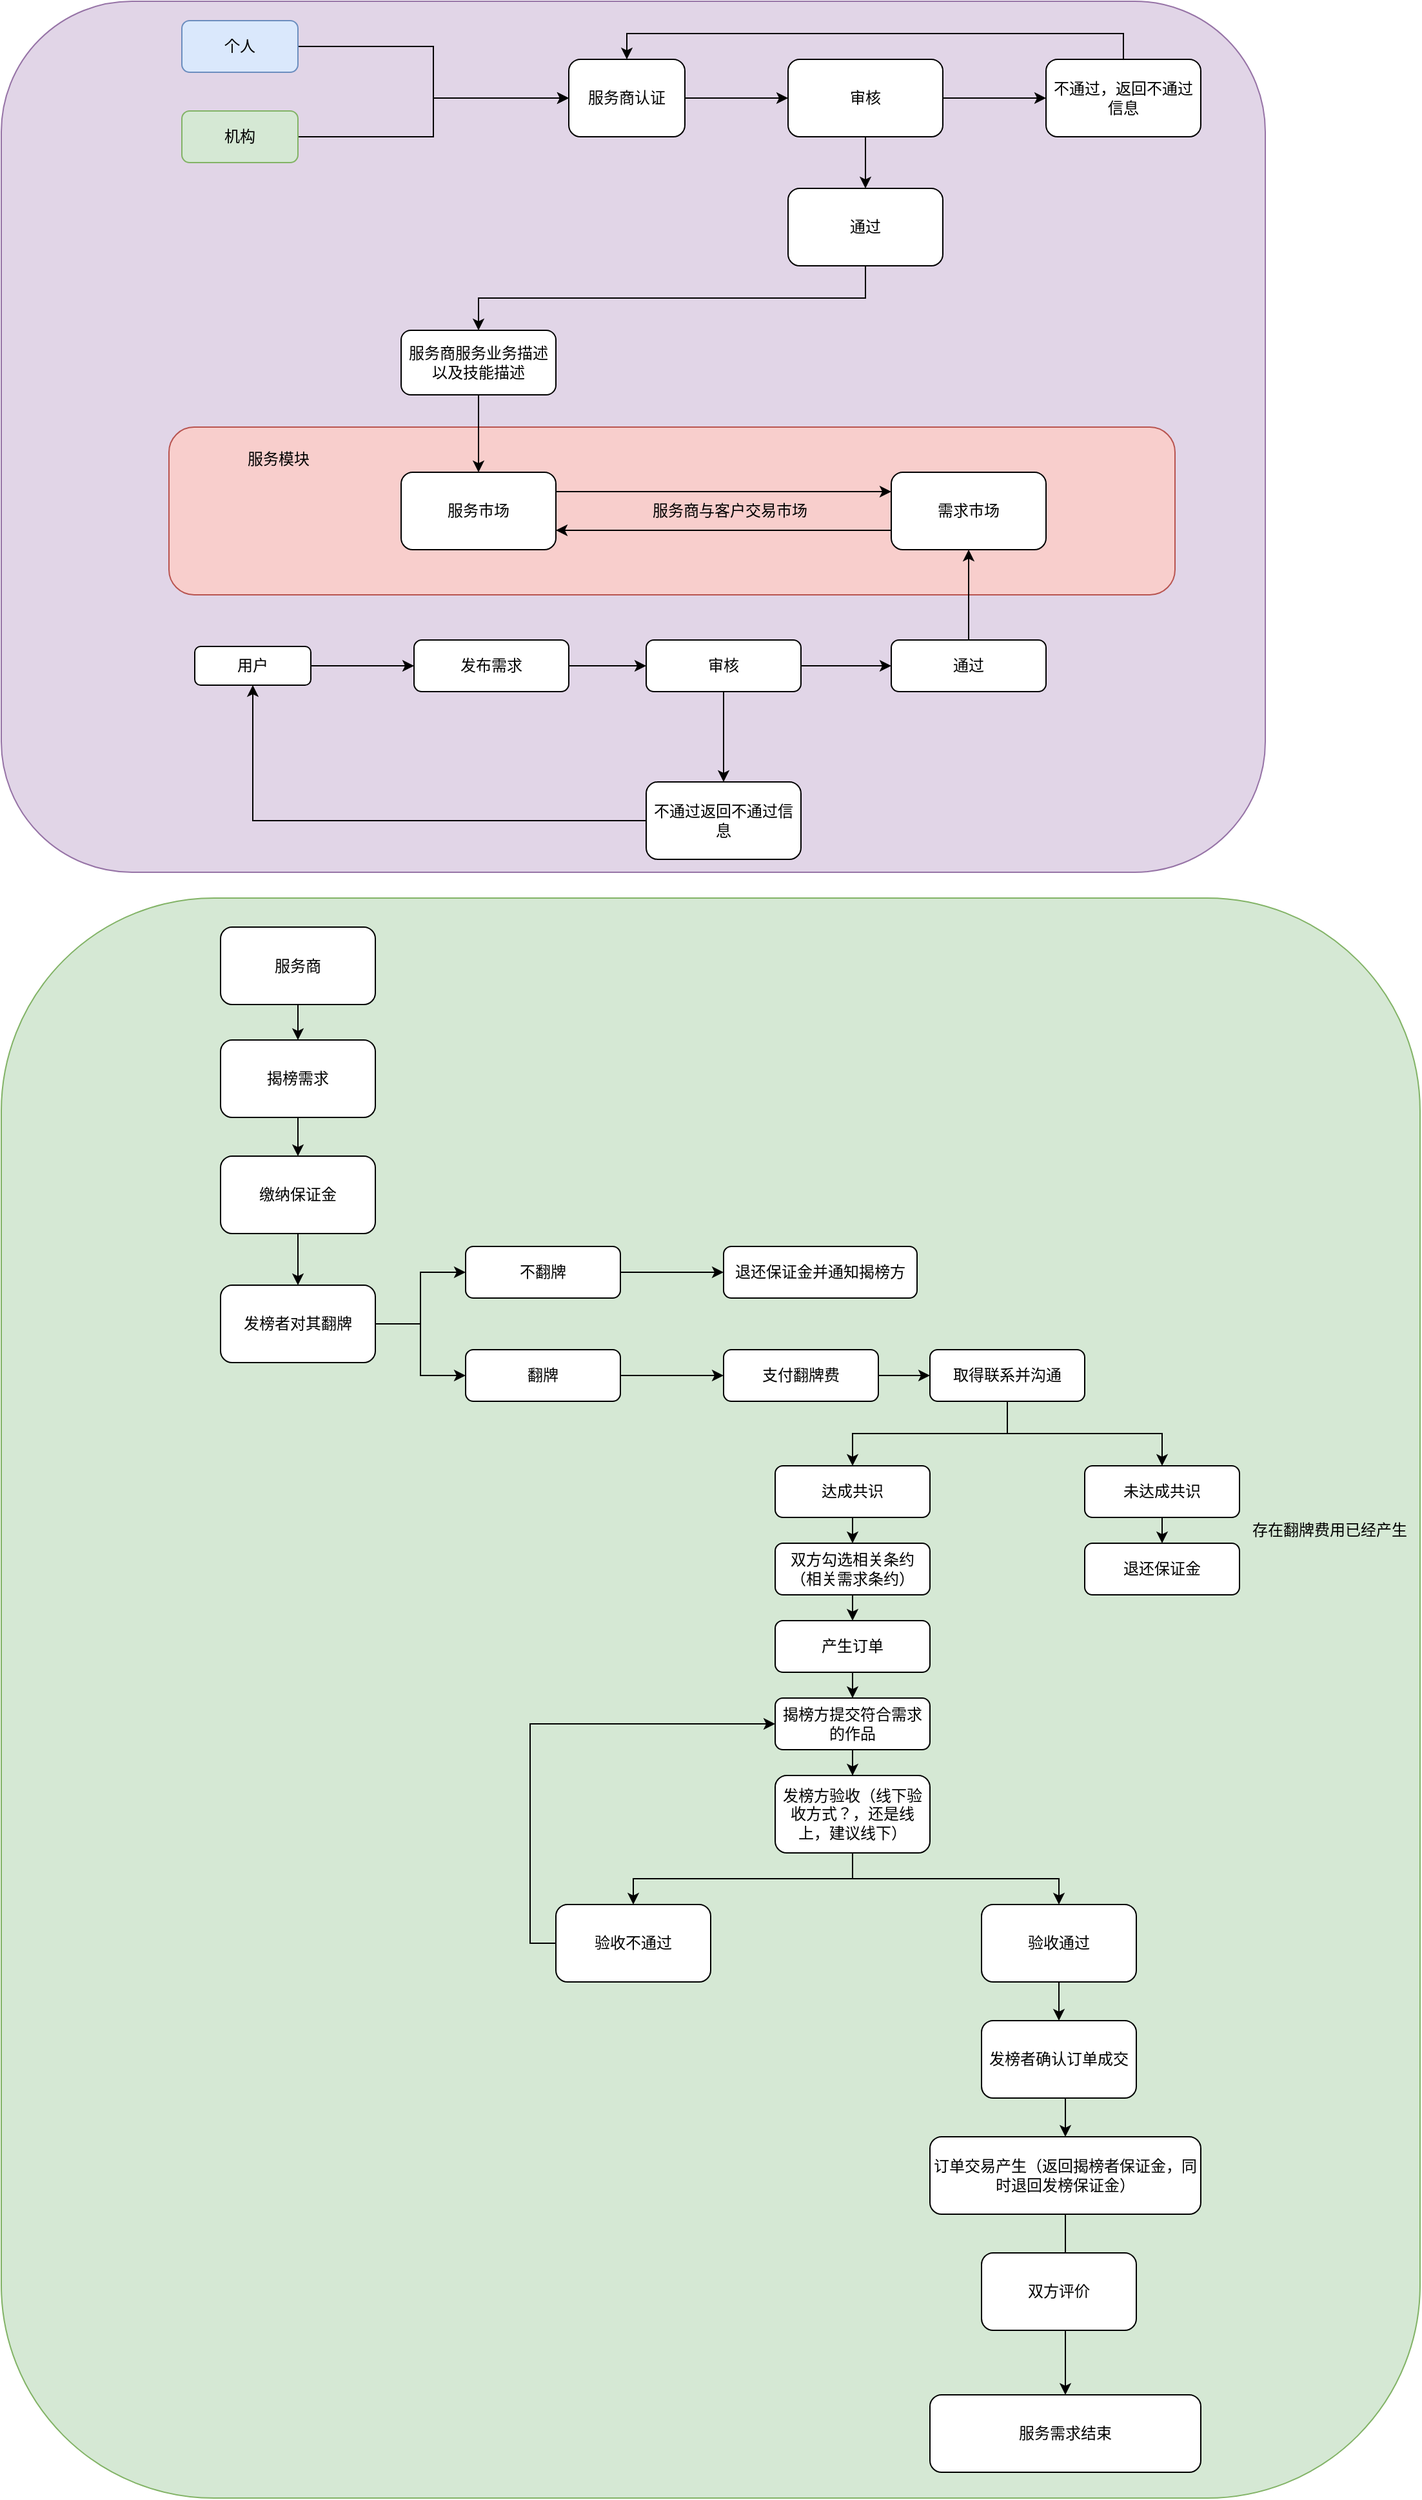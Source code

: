 <mxfile version="14.6.12" type="github">
  <diagram id="aPfUsl_0ZwtiXnPE03xG" name="Page-1">
    <mxGraphModel dx="2124" dy="736" grid="1" gridSize="10" guides="1" tooltips="1" connect="1" arrows="1" fold="1" page="1" pageScale="1" pageWidth="827" pageHeight="1169" math="0" shadow="0">
      <root>
        <mxCell id="0" />
        <mxCell id="1" parent="0" />
        <mxCell id="RcppC3TNn9tJgk3KHT5C-107" value="" style="rounded=1;whiteSpace=wrap;html=1;fillColor=#d5e8d4;strokeColor=#82b366;" vertex="1" parent="1">
          <mxGeometry x="-120" y="720" width="1100" height="1240" as="geometry" />
        </mxCell>
        <mxCell id="RcppC3TNn9tJgk3KHT5C-32" value="" style="rounded=1;whiteSpace=wrap;html=1;fillColor=#e1d5e7;strokeColor=#9673a6;arcSize=15;" vertex="1" parent="1">
          <mxGeometry x="-120" y="25" width="980" height="675" as="geometry" />
        </mxCell>
        <mxCell id="RcppC3TNn9tJgk3KHT5C-29" value="" style="rounded=1;whiteSpace=wrap;html=1;fillColor=#f8cecc;strokeColor=#b85450;" vertex="1" parent="1">
          <mxGeometry x="10" y="355" width="780" height="130" as="geometry" />
        </mxCell>
        <mxCell id="RcppC3TNn9tJgk3KHT5C-4" style="edgeStyle=orthogonalEdgeStyle;rounded=0;orthogonalLoop=1;jettySize=auto;html=1;" edge="1" parent="1" source="RcppC3TNn9tJgk3KHT5C-1" target="RcppC3TNn9tJgk3KHT5C-3">
          <mxGeometry relative="1" as="geometry" />
        </mxCell>
        <mxCell id="RcppC3TNn9tJgk3KHT5C-1" value="用户" style="rounded=1;whiteSpace=wrap;html=1;" vertex="1" parent="1">
          <mxGeometry x="30" y="525" width="90" height="30" as="geometry" />
        </mxCell>
        <mxCell id="RcppC3TNn9tJgk3KHT5C-35" style="edgeStyle=orthogonalEdgeStyle;rounded=0;orthogonalLoop=1;jettySize=auto;html=1;exitX=0.5;exitY=1;exitDx=0;exitDy=0;" edge="1" parent="1" source="RcppC3TNn9tJgk3KHT5C-2" target="RcppC3TNn9tJgk3KHT5C-6">
          <mxGeometry relative="1" as="geometry" />
        </mxCell>
        <mxCell id="RcppC3TNn9tJgk3KHT5C-2" value="服务商服务业务描述以及技能描述" style="rounded=1;whiteSpace=wrap;html=1;" vertex="1" parent="1">
          <mxGeometry x="190" y="280" width="120" height="50" as="geometry" />
        </mxCell>
        <mxCell id="RcppC3TNn9tJgk3KHT5C-34" style="edgeStyle=orthogonalEdgeStyle;rounded=0;orthogonalLoop=1;jettySize=auto;html=1;exitX=1;exitY=0.5;exitDx=0;exitDy=0;" edge="1" parent="1" source="RcppC3TNn9tJgk3KHT5C-3" target="RcppC3TNn9tJgk3KHT5C-21">
          <mxGeometry relative="1" as="geometry" />
        </mxCell>
        <mxCell id="RcppC3TNn9tJgk3KHT5C-3" value="发布需求" style="rounded=1;whiteSpace=wrap;html=1;" vertex="1" parent="1">
          <mxGeometry x="200" y="520" width="120" height="40" as="geometry" />
        </mxCell>
        <mxCell id="RcppC3TNn9tJgk3KHT5C-41" style="edgeStyle=orthogonalEdgeStyle;rounded=0;orthogonalLoop=1;jettySize=auto;html=1;exitX=1;exitY=0.25;exitDx=0;exitDy=0;entryX=0;entryY=0.25;entryDx=0;entryDy=0;" edge="1" parent="1" source="RcppC3TNn9tJgk3KHT5C-6" target="RcppC3TNn9tJgk3KHT5C-19">
          <mxGeometry relative="1" as="geometry" />
        </mxCell>
        <mxCell id="RcppC3TNn9tJgk3KHT5C-6" value="服务市场" style="rounded=1;whiteSpace=wrap;html=1;" vertex="1" parent="1">
          <mxGeometry x="190" y="390" width="120" height="60" as="geometry" />
        </mxCell>
        <mxCell id="RcppC3TNn9tJgk3KHT5C-17" style="edgeStyle=orthogonalEdgeStyle;rounded=0;orthogonalLoop=1;jettySize=auto;html=1;exitX=1;exitY=0.5;exitDx=0;exitDy=0;entryX=0;entryY=0.5;entryDx=0;entryDy=0;" edge="1" parent="1" source="RcppC3TNn9tJgk3KHT5C-7" target="RcppC3TNn9tJgk3KHT5C-8">
          <mxGeometry relative="1" as="geometry" />
        </mxCell>
        <mxCell id="RcppC3TNn9tJgk3KHT5C-7" value="服务商认证" style="rounded=1;whiteSpace=wrap;html=1;" vertex="1" parent="1">
          <mxGeometry x="320" y="70" width="90" height="60" as="geometry" />
        </mxCell>
        <mxCell id="RcppC3TNn9tJgk3KHT5C-10" value="" style="edgeStyle=orthogonalEdgeStyle;rounded=0;orthogonalLoop=1;jettySize=auto;html=1;" edge="1" parent="1" source="RcppC3TNn9tJgk3KHT5C-8" target="RcppC3TNn9tJgk3KHT5C-9">
          <mxGeometry relative="1" as="geometry" />
        </mxCell>
        <mxCell id="RcppC3TNn9tJgk3KHT5C-12" value="" style="edgeStyle=orthogonalEdgeStyle;rounded=0;orthogonalLoop=1;jettySize=auto;html=1;" edge="1" parent="1" source="RcppC3TNn9tJgk3KHT5C-8" target="RcppC3TNn9tJgk3KHT5C-11">
          <mxGeometry relative="1" as="geometry" />
        </mxCell>
        <mxCell id="RcppC3TNn9tJgk3KHT5C-8" value="审核" style="rounded=1;whiteSpace=wrap;html=1;" vertex="1" parent="1">
          <mxGeometry x="490" y="70" width="120" height="60" as="geometry" />
        </mxCell>
        <mxCell id="RcppC3TNn9tJgk3KHT5C-18" style="edgeStyle=orthogonalEdgeStyle;rounded=0;orthogonalLoop=1;jettySize=auto;html=1;exitX=0.5;exitY=1;exitDx=0;exitDy=0;entryX=0.5;entryY=0;entryDx=0;entryDy=0;" edge="1" parent="1" source="RcppC3TNn9tJgk3KHT5C-9" target="RcppC3TNn9tJgk3KHT5C-2">
          <mxGeometry relative="1" as="geometry" />
        </mxCell>
        <mxCell id="RcppC3TNn9tJgk3KHT5C-9" value="通过" style="whiteSpace=wrap;html=1;rounded=1;" vertex="1" parent="1">
          <mxGeometry x="490" y="170" width="120" height="60" as="geometry" />
        </mxCell>
        <mxCell id="RcppC3TNn9tJgk3KHT5C-36" style="edgeStyle=orthogonalEdgeStyle;rounded=0;orthogonalLoop=1;jettySize=auto;html=1;exitX=0.5;exitY=0;exitDx=0;exitDy=0;entryX=0.5;entryY=0;entryDx=0;entryDy=0;" edge="1" parent="1" source="RcppC3TNn9tJgk3KHT5C-11" target="RcppC3TNn9tJgk3KHT5C-7">
          <mxGeometry relative="1" as="geometry" />
        </mxCell>
        <mxCell id="RcppC3TNn9tJgk3KHT5C-11" value="不通过，返回不通过信息" style="whiteSpace=wrap;html=1;rounded=1;" vertex="1" parent="1">
          <mxGeometry x="690" y="70" width="120" height="60" as="geometry" />
        </mxCell>
        <mxCell id="RcppC3TNn9tJgk3KHT5C-42" style="edgeStyle=orthogonalEdgeStyle;rounded=0;orthogonalLoop=1;jettySize=auto;html=1;exitX=0;exitY=0.75;exitDx=0;exitDy=0;entryX=1;entryY=0.75;entryDx=0;entryDy=0;" edge="1" parent="1" source="RcppC3TNn9tJgk3KHT5C-19" target="RcppC3TNn9tJgk3KHT5C-6">
          <mxGeometry relative="1" as="geometry" />
        </mxCell>
        <mxCell id="RcppC3TNn9tJgk3KHT5C-19" value="需求市场" style="rounded=1;whiteSpace=wrap;html=1;" vertex="1" parent="1">
          <mxGeometry x="570" y="390" width="120" height="60" as="geometry" />
        </mxCell>
        <mxCell id="RcppC3TNn9tJgk3KHT5C-23" value="" style="edgeStyle=orthogonalEdgeStyle;rounded=0;orthogonalLoop=1;jettySize=auto;html=1;" edge="1" parent="1" source="RcppC3TNn9tJgk3KHT5C-21" target="RcppC3TNn9tJgk3KHT5C-22">
          <mxGeometry relative="1" as="geometry" />
        </mxCell>
        <mxCell id="RcppC3TNn9tJgk3KHT5C-26" value="" style="edgeStyle=orthogonalEdgeStyle;rounded=0;orthogonalLoop=1;jettySize=auto;html=1;" edge="1" parent="1" source="RcppC3TNn9tJgk3KHT5C-21" target="RcppC3TNn9tJgk3KHT5C-25">
          <mxGeometry relative="1" as="geometry" />
        </mxCell>
        <mxCell id="RcppC3TNn9tJgk3KHT5C-21" value="审核" style="rounded=1;whiteSpace=wrap;html=1;" vertex="1" parent="1">
          <mxGeometry x="380" y="520" width="120" height="40" as="geometry" />
        </mxCell>
        <mxCell id="RcppC3TNn9tJgk3KHT5C-24" style="edgeStyle=orthogonalEdgeStyle;rounded=0;orthogonalLoop=1;jettySize=auto;html=1;exitX=0;exitY=0.5;exitDx=0;exitDy=0;entryX=0.5;entryY=1;entryDx=0;entryDy=0;" edge="1" parent="1" source="RcppC3TNn9tJgk3KHT5C-22" target="RcppC3TNn9tJgk3KHT5C-1">
          <mxGeometry relative="1" as="geometry" />
        </mxCell>
        <mxCell id="RcppC3TNn9tJgk3KHT5C-22" value="不通过返回不通过信息" style="whiteSpace=wrap;html=1;rounded=1;" vertex="1" parent="1">
          <mxGeometry x="380" y="630" width="120" height="60" as="geometry" />
        </mxCell>
        <mxCell id="RcppC3TNn9tJgk3KHT5C-27" style="edgeStyle=orthogonalEdgeStyle;rounded=0;orthogonalLoop=1;jettySize=auto;html=1;exitX=0.5;exitY=0;exitDx=0;exitDy=0;entryX=0.5;entryY=1;entryDx=0;entryDy=0;" edge="1" parent="1" source="RcppC3TNn9tJgk3KHT5C-25" target="RcppC3TNn9tJgk3KHT5C-19">
          <mxGeometry relative="1" as="geometry">
            <mxPoint x="640" y="480" as="targetPoint" />
          </mxGeometry>
        </mxCell>
        <mxCell id="RcppC3TNn9tJgk3KHT5C-25" value="通过" style="rounded=1;whiteSpace=wrap;html=1;" vertex="1" parent="1">
          <mxGeometry x="570" y="520" width="120" height="40" as="geometry" />
        </mxCell>
        <mxCell id="RcppC3TNn9tJgk3KHT5C-31" value="服务模块" style="text;html=1;strokeColor=none;fillColor=none;align=center;verticalAlign=middle;whiteSpace=wrap;rounded=0;" vertex="1" parent="1">
          <mxGeometry x="60" y="370" width="70" height="20" as="geometry" />
        </mxCell>
        <mxCell id="RcppC3TNn9tJgk3KHT5C-39" style="edgeStyle=orthogonalEdgeStyle;rounded=0;orthogonalLoop=1;jettySize=auto;html=1;exitX=1;exitY=0.5;exitDx=0;exitDy=0;entryX=0;entryY=0.5;entryDx=0;entryDy=0;" edge="1" parent="1" source="RcppC3TNn9tJgk3KHT5C-37" target="RcppC3TNn9tJgk3KHT5C-7">
          <mxGeometry relative="1" as="geometry" />
        </mxCell>
        <mxCell id="RcppC3TNn9tJgk3KHT5C-37" value="个人" style="rounded=1;whiteSpace=wrap;html=1;fillColor=#dae8fc;strokeColor=#6c8ebf;" vertex="1" parent="1">
          <mxGeometry x="20" y="40" width="90" height="40" as="geometry" />
        </mxCell>
        <mxCell id="RcppC3TNn9tJgk3KHT5C-40" style="edgeStyle=orthogonalEdgeStyle;rounded=0;orthogonalLoop=1;jettySize=auto;html=1;exitX=1;exitY=0.5;exitDx=0;exitDy=0;" edge="1" parent="1" source="RcppC3TNn9tJgk3KHT5C-38" target="RcppC3TNn9tJgk3KHT5C-7">
          <mxGeometry relative="1" as="geometry" />
        </mxCell>
        <mxCell id="RcppC3TNn9tJgk3KHT5C-38" value="机构" style="rounded=1;whiteSpace=wrap;html=1;fillColor=#d5e8d4;strokeColor=#82b366;" vertex="1" parent="1">
          <mxGeometry x="20" y="110" width="90" height="40" as="geometry" />
        </mxCell>
        <mxCell id="RcppC3TNn9tJgk3KHT5C-43" value="服务商与客户交易市场" style="text;html=1;strokeColor=none;fillColor=none;align=center;verticalAlign=middle;whiteSpace=wrap;rounded=0;" vertex="1" parent="1">
          <mxGeometry x="350" y="410" width="190" height="20" as="geometry" />
        </mxCell>
        <mxCell id="RcppC3TNn9tJgk3KHT5C-58" style="edgeStyle=orthogonalEdgeStyle;rounded=0;orthogonalLoop=1;jettySize=auto;html=1;exitX=0.5;exitY=1;exitDx=0;exitDy=0;entryX=0.5;entryY=0;entryDx=0;entryDy=0;" edge="1" parent="1" source="RcppC3TNn9tJgk3KHT5C-50" target="RcppC3TNn9tJgk3KHT5C-57">
          <mxGeometry relative="1" as="geometry" />
        </mxCell>
        <mxCell id="RcppC3TNn9tJgk3KHT5C-50" value="揭榜需求" style="rounded=1;whiteSpace=wrap;html=1;" vertex="1" parent="1">
          <mxGeometry x="50" y="830" width="120" height="60" as="geometry" />
        </mxCell>
        <mxCell id="RcppC3TNn9tJgk3KHT5C-52" style="edgeStyle=orthogonalEdgeStyle;rounded=0;orthogonalLoop=1;jettySize=auto;html=1;exitX=0.5;exitY=1;exitDx=0;exitDy=0;" edge="1" parent="1" source="RcppC3TNn9tJgk3KHT5C-51" target="RcppC3TNn9tJgk3KHT5C-50">
          <mxGeometry relative="1" as="geometry" />
        </mxCell>
        <mxCell id="RcppC3TNn9tJgk3KHT5C-51" value="服务商" style="rounded=1;whiteSpace=wrap;html=1;" vertex="1" parent="1">
          <mxGeometry x="50" y="742.5" width="120" height="60" as="geometry" />
        </mxCell>
        <mxCell id="RcppC3TNn9tJgk3KHT5C-62" value="" style="edgeStyle=orthogonalEdgeStyle;rounded=0;orthogonalLoop=1;jettySize=auto;html=1;" edge="1" parent="1" source="RcppC3TNn9tJgk3KHT5C-53" target="RcppC3TNn9tJgk3KHT5C-61">
          <mxGeometry relative="1" as="geometry" />
        </mxCell>
        <mxCell id="RcppC3TNn9tJgk3KHT5C-65" style="edgeStyle=orthogonalEdgeStyle;rounded=0;orthogonalLoop=1;jettySize=auto;html=1;exitX=1;exitY=0.5;exitDx=0;exitDy=0;" edge="1" parent="1" source="RcppC3TNn9tJgk3KHT5C-53" target="RcppC3TNn9tJgk3KHT5C-63">
          <mxGeometry relative="1" as="geometry" />
        </mxCell>
        <mxCell id="RcppC3TNn9tJgk3KHT5C-53" value="发榜者对其翻牌" style="rounded=1;whiteSpace=wrap;html=1;" vertex="1" parent="1">
          <mxGeometry x="50" y="1020" width="120" height="60" as="geometry" />
        </mxCell>
        <mxCell id="RcppC3TNn9tJgk3KHT5C-59" style="edgeStyle=orthogonalEdgeStyle;rounded=0;orthogonalLoop=1;jettySize=auto;html=1;exitX=0.5;exitY=1;exitDx=0;exitDy=0;" edge="1" parent="1" source="RcppC3TNn9tJgk3KHT5C-57" target="RcppC3TNn9tJgk3KHT5C-53">
          <mxGeometry relative="1" as="geometry" />
        </mxCell>
        <mxCell id="RcppC3TNn9tJgk3KHT5C-57" value="缴纳保证金" style="rounded=1;whiteSpace=wrap;html=1;" vertex="1" parent="1">
          <mxGeometry x="50" y="920" width="120" height="60" as="geometry" />
        </mxCell>
        <mxCell id="RcppC3TNn9tJgk3KHT5C-67" value="" style="edgeStyle=orthogonalEdgeStyle;rounded=0;orthogonalLoop=1;jettySize=auto;html=1;" edge="1" parent="1" source="RcppC3TNn9tJgk3KHT5C-61" target="RcppC3TNn9tJgk3KHT5C-66">
          <mxGeometry relative="1" as="geometry" />
        </mxCell>
        <mxCell id="RcppC3TNn9tJgk3KHT5C-61" value="不翻牌" style="whiteSpace=wrap;html=1;rounded=1;" vertex="1" parent="1">
          <mxGeometry x="240" y="990" width="120" height="40" as="geometry" />
        </mxCell>
        <mxCell id="RcppC3TNn9tJgk3KHT5C-69" style="edgeStyle=orthogonalEdgeStyle;rounded=0;orthogonalLoop=1;jettySize=auto;html=1;exitX=1;exitY=0.5;exitDx=0;exitDy=0;" edge="1" parent="1" source="RcppC3TNn9tJgk3KHT5C-63" target="RcppC3TNn9tJgk3KHT5C-68">
          <mxGeometry relative="1" as="geometry" />
        </mxCell>
        <mxCell id="RcppC3TNn9tJgk3KHT5C-63" value="翻牌" style="whiteSpace=wrap;html=1;rounded=1;" vertex="1" parent="1">
          <mxGeometry x="240" y="1070" width="120" height="40" as="geometry" />
        </mxCell>
        <mxCell id="RcppC3TNn9tJgk3KHT5C-66" value="退还保证金并通知揭榜方" style="whiteSpace=wrap;html=1;rounded=1;" vertex="1" parent="1">
          <mxGeometry x="440" y="990" width="150" height="40" as="geometry" />
        </mxCell>
        <mxCell id="RcppC3TNn9tJgk3KHT5C-72" style="edgeStyle=orthogonalEdgeStyle;rounded=0;orthogonalLoop=1;jettySize=auto;html=1;exitX=1;exitY=0.5;exitDx=0;exitDy=0;entryX=0;entryY=0.5;entryDx=0;entryDy=0;" edge="1" parent="1" source="RcppC3TNn9tJgk3KHT5C-68" target="RcppC3TNn9tJgk3KHT5C-71">
          <mxGeometry relative="1" as="geometry" />
        </mxCell>
        <mxCell id="RcppC3TNn9tJgk3KHT5C-68" value="支付翻牌费" style="whiteSpace=wrap;html=1;rounded=1;" vertex="1" parent="1">
          <mxGeometry x="440" y="1070" width="120" height="40" as="geometry" />
        </mxCell>
        <mxCell id="RcppC3TNn9tJgk3KHT5C-76" style="edgeStyle=orthogonalEdgeStyle;rounded=0;orthogonalLoop=1;jettySize=auto;html=1;exitX=0.5;exitY=1;exitDx=0;exitDy=0;entryX=0.5;entryY=0;entryDx=0;entryDy=0;" edge="1" parent="1" source="RcppC3TNn9tJgk3KHT5C-71" target="RcppC3TNn9tJgk3KHT5C-73">
          <mxGeometry relative="1" as="geometry" />
        </mxCell>
        <mxCell id="RcppC3TNn9tJgk3KHT5C-77" style="edgeStyle=orthogonalEdgeStyle;rounded=0;orthogonalLoop=1;jettySize=auto;html=1;exitX=0.5;exitY=1;exitDx=0;exitDy=0;entryX=0.5;entryY=0;entryDx=0;entryDy=0;" edge="1" parent="1" source="RcppC3TNn9tJgk3KHT5C-71" target="RcppC3TNn9tJgk3KHT5C-75">
          <mxGeometry relative="1" as="geometry" />
        </mxCell>
        <mxCell id="RcppC3TNn9tJgk3KHT5C-71" value="取得联系并沟通" style="whiteSpace=wrap;html=1;rounded=1;" vertex="1" parent="1">
          <mxGeometry x="600" y="1070" width="120" height="40" as="geometry" />
        </mxCell>
        <mxCell id="RcppC3TNn9tJgk3KHT5C-99" style="edgeStyle=orthogonalEdgeStyle;rounded=0;orthogonalLoop=1;jettySize=auto;html=1;exitX=0.5;exitY=1;exitDx=0;exitDy=0;entryX=0.5;entryY=0;entryDx=0;entryDy=0;" edge="1" parent="1" source="RcppC3TNn9tJgk3KHT5C-73" target="RcppC3TNn9tJgk3KHT5C-79">
          <mxGeometry relative="1" as="geometry" />
        </mxCell>
        <mxCell id="RcppC3TNn9tJgk3KHT5C-73" value="达成共识" style="whiteSpace=wrap;html=1;rounded=1;" vertex="1" parent="1">
          <mxGeometry x="480" y="1160" width="120" height="40" as="geometry" />
        </mxCell>
        <mxCell id="RcppC3TNn9tJgk3KHT5C-84" style="edgeStyle=orthogonalEdgeStyle;rounded=0;orthogonalLoop=1;jettySize=auto;html=1;exitX=0.5;exitY=1;exitDx=0;exitDy=0;entryX=0.5;entryY=0;entryDx=0;entryDy=0;" edge="1" parent="1" source="RcppC3TNn9tJgk3KHT5C-75" target="RcppC3TNn9tJgk3KHT5C-82">
          <mxGeometry relative="1" as="geometry" />
        </mxCell>
        <mxCell id="RcppC3TNn9tJgk3KHT5C-75" value="未达成共识" style="whiteSpace=wrap;html=1;rounded=1;" vertex="1" parent="1">
          <mxGeometry x="720" y="1160" width="120" height="40" as="geometry" />
        </mxCell>
        <mxCell id="RcppC3TNn9tJgk3KHT5C-100" style="edgeStyle=orthogonalEdgeStyle;rounded=0;orthogonalLoop=1;jettySize=auto;html=1;exitX=0.5;exitY=1;exitDx=0;exitDy=0;entryX=0.5;entryY=0;entryDx=0;entryDy=0;" edge="1" parent="1" source="RcppC3TNn9tJgk3KHT5C-79" target="RcppC3TNn9tJgk3KHT5C-80">
          <mxGeometry relative="1" as="geometry" />
        </mxCell>
        <mxCell id="RcppC3TNn9tJgk3KHT5C-79" value="双方勾选相关条约（相关需求条约）" style="whiteSpace=wrap;html=1;rounded=1;" vertex="1" parent="1">
          <mxGeometry x="480" y="1220" width="120" height="40" as="geometry" />
        </mxCell>
        <mxCell id="RcppC3TNn9tJgk3KHT5C-86" value="" style="edgeStyle=orthogonalEdgeStyle;rounded=0;orthogonalLoop=1;jettySize=auto;html=1;" edge="1" parent="1" source="RcppC3TNn9tJgk3KHT5C-80" target="RcppC3TNn9tJgk3KHT5C-85">
          <mxGeometry relative="1" as="geometry" />
        </mxCell>
        <mxCell id="RcppC3TNn9tJgk3KHT5C-80" value="产生订单" style="whiteSpace=wrap;html=1;rounded=1;" vertex="1" parent="1">
          <mxGeometry x="480" y="1280" width="120" height="40" as="geometry" />
        </mxCell>
        <mxCell id="RcppC3TNn9tJgk3KHT5C-82" value="退还保证金" style="whiteSpace=wrap;html=1;rounded=1;" vertex="1" parent="1">
          <mxGeometry x="720" y="1220" width="120" height="40" as="geometry" />
        </mxCell>
        <mxCell id="RcppC3TNn9tJgk3KHT5C-83" value="存在翻牌费用已经产生" style="text;html=1;strokeColor=none;fillColor=none;align=center;verticalAlign=middle;whiteSpace=wrap;rounded=0;" vertex="1" parent="1">
          <mxGeometry x="840" y="1190" width="140" height="40" as="geometry" />
        </mxCell>
        <mxCell id="RcppC3TNn9tJgk3KHT5C-88" value="" style="edgeStyle=orthogonalEdgeStyle;rounded=0;orthogonalLoop=1;jettySize=auto;html=1;" edge="1" parent="1" source="RcppC3TNn9tJgk3KHT5C-85" target="RcppC3TNn9tJgk3KHT5C-87">
          <mxGeometry relative="1" as="geometry" />
        </mxCell>
        <mxCell id="RcppC3TNn9tJgk3KHT5C-85" value="揭榜方提交符合需求的作品" style="whiteSpace=wrap;html=1;rounded=1;" vertex="1" parent="1">
          <mxGeometry x="480" y="1340" width="120" height="40" as="geometry" />
        </mxCell>
        <mxCell id="RcppC3TNn9tJgk3KHT5C-90" value="" style="edgeStyle=orthogonalEdgeStyle;rounded=0;orthogonalLoop=1;jettySize=auto;html=1;exitX=0.5;exitY=1;exitDx=0;exitDy=0;" edge="1" parent="1" source="RcppC3TNn9tJgk3KHT5C-87" target="RcppC3TNn9tJgk3KHT5C-89">
          <mxGeometry relative="1" as="geometry" />
        </mxCell>
        <mxCell id="RcppC3TNn9tJgk3KHT5C-92" style="edgeStyle=orthogonalEdgeStyle;rounded=0;orthogonalLoop=1;jettySize=auto;html=1;exitX=0.5;exitY=1;exitDx=0;exitDy=0;entryX=0.5;entryY=0;entryDx=0;entryDy=0;" edge="1" parent="1" source="RcppC3TNn9tJgk3KHT5C-87" target="RcppC3TNn9tJgk3KHT5C-91">
          <mxGeometry relative="1" as="geometry" />
        </mxCell>
        <mxCell id="RcppC3TNn9tJgk3KHT5C-87" value="发榜方验收（线下验收方式？，还是线上，建议线下）" style="whiteSpace=wrap;html=1;rounded=1;" vertex="1" parent="1">
          <mxGeometry x="480" y="1400" width="120" height="60" as="geometry" />
        </mxCell>
        <mxCell id="RcppC3TNn9tJgk3KHT5C-95" style="edgeStyle=orthogonalEdgeStyle;rounded=0;orthogonalLoop=1;jettySize=auto;html=1;exitX=0;exitY=0.5;exitDx=0;exitDy=0;entryX=0;entryY=0.5;entryDx=0;entryDy=0;" edge="1" parent="1" source="RcppC3TNn9tJgk3KHT5C-89" target="RcppC3TNn9tJgk3KHT5C-85">
          <mxGeometry relative="1" as="geometry" />
        </mxCell>
        <mxCell id="RcppC3TNn9tJgk3KHT5C-89" value="验收不通过" style="whiteSpace=wrap;html=1;rounded=1;" vertex="1" parent="1">
          <mxGeometry x="310" y="1500" width="120" height="60" as="geometry" />
        </mxCell>
        <mxCell id="RcppC3TNn9tJgk3KHT5C-101" style="edgeStyle=orthogonalEdgeStyle;rounded=0;orthogonalLoop=1;jettySize=auto;html=1;exitX=0.5;exitY=1;exitDx=0;exitDy=0;entryX=0.5;entryY=0;entryDx=0;entryDy=0;" edge="1" parent="1" source="RcppC3TNn9tJgk3KHT5C-91" target="RcppC3TNn9tJgk3KHT5C-96">
          <mxGeometry relative="1" as="geometry" />
        </mxCell>
        <mxCell id="RcppC3TNn9tJgk3KHT5C-91" value="验收通过" style="whiteSpace=wrap;html=1;rounded=1;" vertex="1" parent="1">
          <mxGeometry x="640" y="1500" width="120" height="60" as="geometry" />
        </mxCell>
        <mxCell id="RcppC3TNn9tJgk3KHT5C-102" style="edgeStyle=orthogonalEdgeStyle;rounded=0;orthogonalLoop=1;jettySize=auto;html=1;exitX=0.5;exitY=1;exitDx=0;exitDy=0;entryX=0.5;entryY=0;entryDx=0;entryDy=0;" edge="1" parent="1" source="RcppC3TNn9tJgk3KHT5C-96" target="RcppC3TNn9tJgk3KHT5C-97">
          <mxGeometry relative="1" as="geometry" />
        </mxCell>
        <mxCell id="RcppC3TNn9tJgk3KHT5C-96" value="发榜者确认订单成交" style="whiteSpace=wrap;html=1;rounded=1;" vertex="1" parent="1">
          <mxGeometry x="640" y="1590" width="120" height="60" as="geometry" />
        </mxCell>
        <mxCell id="RcppC3TNn9tJgk3KHT5C-103" style="edgeStyle=orthogonalEdgeStyle;rounded=0;orthogonalLoop=1;jettySize=auto;html=1;exitX=0.5;exitY=1;exitDx=0;exitDy=0;entryX=0.5;entryY=0;entryDx=0;entryDy=0;" edge="1" parent="1" source="RcppC3TNn9tJgk3KHT5C-97" target="RcppC3TNn9tJgk3KHT5C-98">
          <mxGeometry relative="1" as="geometry" />
        </mxCell>
        <mxCell id="RcppC3TNn9tJgk3KHT5C-97" value="订单交易产生（返回揭榜者保证金，同时退回发榜保证金）" style="whiteSpace=wrap;html=1;rounded=1;" vertex="1" parent="1">
          <mxGeometry x="600" y="1680" width="210" height="60" as="geometry" />
        </mxCell>
        <mxCell id="RcppC3TNn9tJgk3KHT5C-98" value="服务需求结束" style="whiteSpace=wrap;html=1;rounded=1;" vertex="1" parent="1">
          <mxGeometry x="600" y="1880" width="210" height="60" as="geometry" />
        </mxCell>
        <mxCell id="RcppC3TNn9tJgk3KHT5C-104" value="双方评价" style="rounded=1;whiteSpace=wrap;html=1;" vertex="1" parent="1">
          <mxGeometry x="640" y="1770" width="120" height="60" as="geometry" />
        </mxCell>
      </root>
    </mxGraphModel>
  </diagram>
</mxfile>
